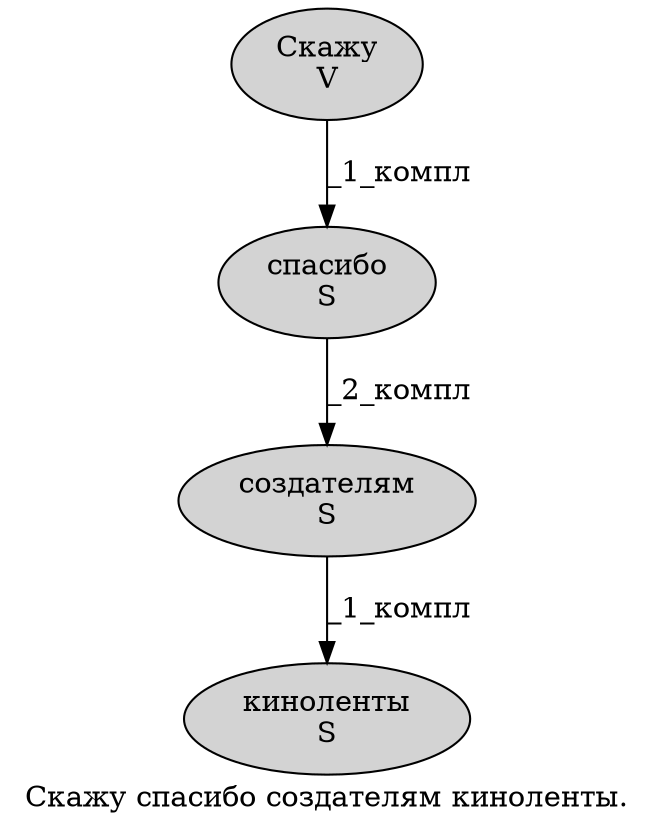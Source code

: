 digraph SENTENCE_1524 {
	graph [label="Скажу спасибо создателям киноленты."]
	node [style=filled]
		0 [label="Скажу
V" color="" fillcolor=lightgray penwidth=1 shape=ellipse]
		1 [label="спасибо
S" color="" fillcolor=lightgray penwidth=1 shape=ellipse]
		2 [label="создателям
S" color="" fillcolor=lightgray penwidth=1 shape=ellipse]
		3 [label="киноленты
S" color="" fillcolor=lightgray penwidth=1 shape=ellipse]
			0 -> 1 [label="_1_компл"]
			1 -> 2 [label="_2_компл"]
			2 -> 3 [label="_1_компл"]
}